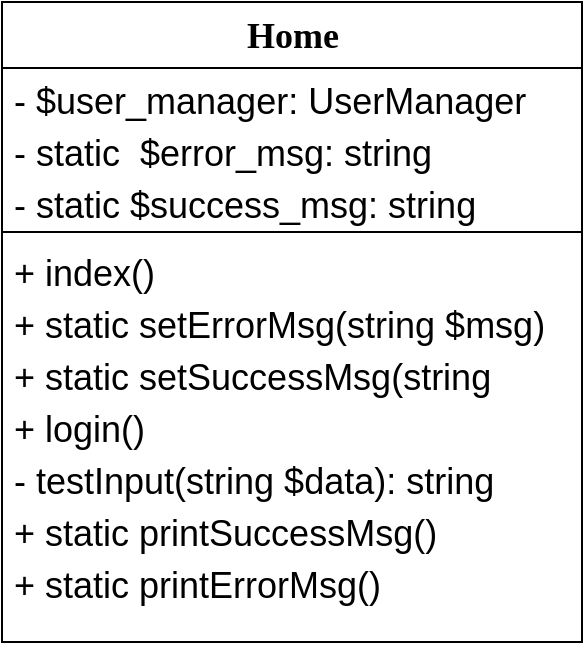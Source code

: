 <mxfile version="12.1.4" type="device" pages="1"><diagram name="Page-1" id="9f46799a-70d6-7492-0946-bef42562c5a5"><mxGraphModel dx="928" dy="661" grid="1" gridSize="10" guides="1" tooltips="1" connect="1" arrows="1" fold="1" page="1" pageScale="1" pageWidth="1100" pageHeight="850" background="#ffffff" math="0" shadow="0"><root><mxCell id="0"/><mxCell id="1" parent="0"/><mxCell id="78961159f06e98e8-43" value="&lt;font style=&quot;font-size: 18px&quot;&gt;Home&lt;/font&gt;" style="swimlane;html=1;fontStyle=1;align=center;verticalAlign=top;childLayout=stackLayout;horizontal=1;startSize=33;horizontalStack=0;resizeParent=1;resizeLast=0;collapsible=1;marginBottom=0;swimlaneFillColor=#ffffff;rounded=0;shadow=0;comic=0;labelBackgroundColor=none;strokeColor=#000000;strokeWidth=1;fillColor=none;fontFamily=Verdana;fontSize=12;fontColor=#000000;" parent="1" vertex="1"><mxGeometry x="190" y="150" width="290" height="320" as="geometry"/></mxCell><mxCell id="78961159f06e98e8-44" value="&lt;font style=&quot;font-size: 18px&quot;&gt;- $user_manager: UserManager&lt;/font&gt;" style="text;html=1;strokeColor=none;fillColor=none;align=left;verticalAlign=top;spacingLeft=4;spacingRight=4;whiteSpace=wrap;overflow=hidden;rotatable=0;points=[[0,0.5],[1,0.5]];portConstraint=eastwest;" parent="78961159f06e98e8-43" vertex="1"><mxGeometry y="33" width="290" height="26" as="geometry"/></mxCell><mxCell id="78961159f06e98e8-45" value="&lt;font style=&quot;font-size: 18px&quot;&gt;- static&amp;nbsp; $error_msg: string&amp;nbsp;&lt;/font&gt;" style="text;html=1;strokeColor=none;fillColor=none;align=left;verticalAlign=top;spacingLeft=4;spacingRight=4;whiteSpace=wrap;overflow=hidden;rotatable=0;points=[[0,0.5],[1,0.5]];portConstraint=eastwest;" parent="78961159f06e98e8-43" vertex="1"><mxGeometry y="59" width="290" height="26" as="geometry"/></mxCell><mxCell id="78961159f06e98e8-49" value="&lt;font style=&quot;font-size: 18px&quot;&gt;- static $success_msg: string&lt;/font&gt;" style="text;html=1;strokeColor=none;fillColor=none;align=left;verticalAlign=top;spacingLeft=4;spacingRight=4;whiteSpace=wrap;overflow=hidden;rotatable=0;points=[[0,0.5],[1,0.5]];portConstraint=eastwest;" parent="78961159f06e98e8-43" vertex="1"><mxGeometry y="85" width="290" height="26" as="geometry"/></mxCell><mxCell id="78961159f06e98e8-51" value="" style="line;html=1;strokeWidth=1;fillColor=none;align=left;verticalAlign=middle;spacingTop=-1;spacingLeft=3;spacingRight=3;rotatable=0;labelPosition=right;points=[];portConstraint=eastwest;" parent="78961159f06e98e8-43" vertex="1"><mxGeometry y="111" width="290" height="8" as="geometry"/></mxCell><mxCell id="78961159f06e98e8-52" value="&lt;font style=&quot;font-size: 18px&quot;&gt;+ index()&lt;/font&gt;" style="text;html=1;strokeColor=none;fillColor=none;align=left;verticalAlign=top;spacingLeft=4;spacingRight=4;whiteSpace=wrap;overflow=hidden;rotatable=0;points=[[0,0.5],[1,0.5]];portConstraint=eastwest;" parent="78961159f06e98e8-43" vertex="1"><mxGeometry y="119" width="290" height="26" as="geometry"/></mxCell><mxCell id="78961159f06e98e8-53" value="&lt;font style=&quot;font-size: 18px&quot;&gt;+ static setErrorMsg(string $msg)&lt;/font&gt;" style="text;html=1;strokeColor=none;fillColor=none;align=left;verticalAlign=top;spacingLeft=4;spacingRight=4;whiteSpace=wrap;overflow=hidden;rotatable=0;points=[[0,0.5],[1,0.5]];portConstraint=eastwest;" parent="78961159f06e98e8-43" vertex="1"><mxGeometry y="145" width="290" height="26" as="geometry"/></mxCell><mxCell id="FVmbnCdf_wO_t-qU-zkY-1" value="&lt;font style=&quot;font-size: 18px&quot;&gt;+ static setSuccessMsg(string $msg)&lt;/font&gt;" style="text;html=1;strokeColor=none;fillColor=none;align=left;verticalAlign=top;spacingLeft=4;spacingRight=4;whiteSpace=wrap;overflow=hidden;rotatable=0;points=[[0,0.5],[1,0.5]];portConstraint=eastwest;" parent="78961159f06e98e8-43" vertex="1"><mxGeometry y="171" width="290" height="26" as="geometry"/></mxCell><mxCell id="FVmbnCdf_wO_t-qU-zkY-3" value="&lt;font style=&quot;font-size: 18px&quot;&gt;+ login()&lt;/font&gt;" style="text;html=1;strokeColor=none;fillColor=none;align=left;verticalAlign=top;spacingLeft=4;spacingRight=4;whiteSpace=wrap;overflow=hidden;rotatable=0;points=[[0,0.5],[1,0.5]];portConstraint=eastwest;" parent="78961159f06e98e8-43" vertex="1"><mxGeometry y="197" width="290" height="26" as="geometry"/></mxCell><mxCell id="FVmbnCdf_wO_t-qU-zkY-4" value="&lt;font style=&quot;font-size: 18px&quot;&gt;- testInput(string $data): string&lt;/font&gt;" style="text;html=1;strokeColor=none;fillColor=none;align=left;verticalAlign=top;spacingLeft=4;spacingRight=4;whiteSpace=wrap;overflow=hidden;rotatable=0;points=[[0,0.5],[1,0.5]];portConstraint=eastwest;" parent="78961159f06e98e8-43" vertex="1"><mxGeometry y="223" width="290" height="26" as="geometry"/></mxCell><mxCell id="FVmbnCdf_wO_t-qU-zkY-6" value="&lt;font style=&quot;font-size: 18px&quot;&gt;+ static printSuccessMsg()&lt;/font&gt;" style="text;html=1;strokeColor=none;fillColor=none;align=left;verticalAlign=top;spacingLeft=4;spacingRight=4;whiteSpace=wrap;overflow=hidden;rotatable=0;points=[[0,0.5],[1,0.5]];portConstraint=eastwest;" parent="78961159f06e98e8-43" vertex="1"><mxGeometry y="249" width="290" height="26" as="geometry"/></mxCell><mxCell id="FVmbnCdf_wO_t-qU-zkY-7" value="&lt;font style=&quot;font-size: 18px&quot;&gt;+ static printErrorMsg()&lt;/font&gt;" style="text;html=1;strokeColor=none;fillColor=none;align=left;verticalAlign=top;spacingLeft=4;spacingRight=4;whiteSpace=wrap;overflow=hidden;rotatable=0;points=[[0,0.5],[1,0.5]];portConstraint=eastwest;" parent="78961159f06e98e8-43" vertex="1"><mxGeometry y="275" width="290" height="26" as="geometry"/></mxCell></root></mxGraphModel></diagram></mxfile>